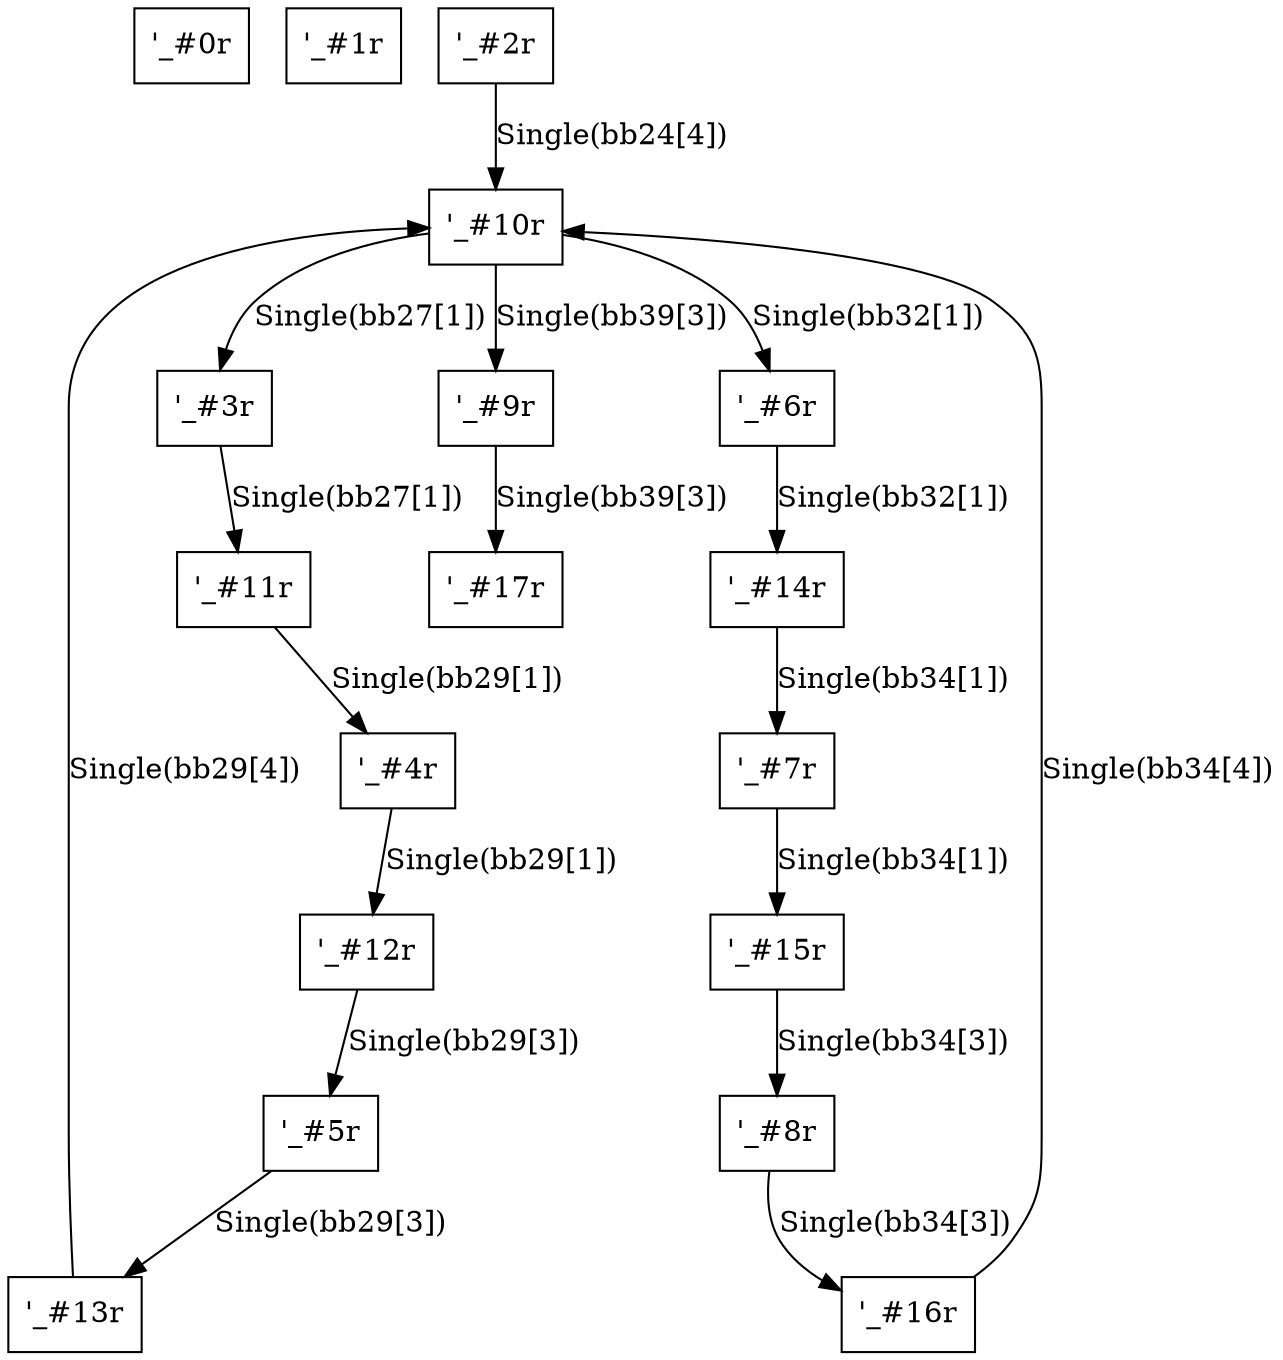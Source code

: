 digraph RegionInferenceContext {
    r0[label="\'_#0r"][shape="box"];
    r1[label="\'_#1r"][shape="box"];
    r2[label="\'_#2r"][shape="box"];
    r3[label="\'_#3r"][shape="box"];
    r4[label="\'_#4r"][shape="box"];
    r5[label="\'_#5r"][shape="box"];
    r6[label="\'_#6r"][shape="box"];
    r7[label="\'_#7r"][shape="box"];
    r8[label="\'_#8r"][shape="box"];
    r9[label="\'_#9r"][shape="box"];
    r10[label="\'_#10r"][shape="box"];
    r11[label="\'_#11r"][shape="box"];
    r12[label="\'_#12r"][shape="box"];
    r13[label="\'_#13r"][shape="box"];
    r14[label="\'_#14r"][shape="box"];
    r15[label="\'_#15r"][shape="box"];
    r16[label="\'_#16r"][shape="box"];
    r17[label="\'_#17r"][shape="box"];
    r2 -> r10[label="Single(bb24[4])"];
    r3 -> r11[label="Single(bb27[1])"];
    r10 -> r3[label="Single(bb27[1])"];
    r4 -> r12[label="Single(bb29[1])"];
    r11 -> r4[label="Single(bb29[1])"];
    r5 -> r13[label="Single(bb29[3])"];
    r12 -> r5[label="Single(bb29[3])"];
    r13 -> r10[label="Single(bb29[4])"];
    r6 -> r14[label="Single(bb32[1])"];
    r10 -> r6[label="Single(bb32[1])"];
    r7 -> r15[label="Single(bb34[1])"];
    r14 -> r7[label="Single(bb34[1])"];
    r8 -> r16[label="Single(bb34[3])"];
    r15 -> r8[label="Single(bb34[3])"];
    r16 -> r10[label="Single(bb34[4])"];
    r9 -> r17[label="Single(bb39[3])"];
    r10 -> r9[label="Single(bb39[3])"];
}
